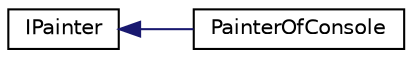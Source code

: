 digraph "Иерархия классов. Графический вид."
{
 // LATEX_PDF_SIZE
  edge [fontname="Helvetica",fontsize="10",labelfontname="Helvetica",labelfontsize="10"];
  node [fontname="Helvetica",fontsize="10",shape=record];
  rankdir="LR";
  Node0 [label="IPainter",height=0.2,width=0.4,color="black", fillcolor="white", style="filled",URL="$class_i_painter.html",tooltip="Here is painter for drawing primitive objects."];
  Node0 -> Node1 [dir="back",color="midnightblue",fontsize="10",style="solid",fontname="Helvetica"];
  Node1 [label="PainterOfConsole",height=0.2,width=0.4,color="black", fillcolor="white", style="filled",URL="$class_painter_of_console.html",tooltip=" "];
}
